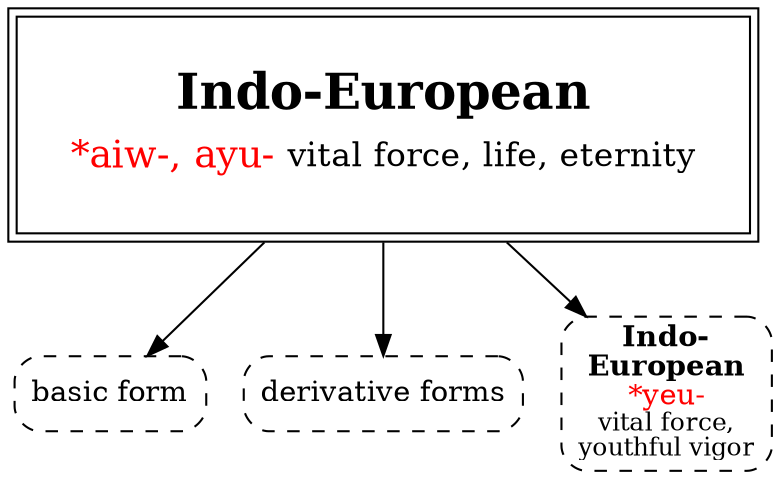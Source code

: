 strict digraph {
/* sources: AHD */
node [shape=none]

aiwIE [label=<<table border="0"><tr><td colspan="2"><font point-size="24"><b>Indo-European</b></font></td></tr><tr><td><font point-size="18" color="red">*aiw-, ayu-</font></td><td><font point-size="16">vital force, life, eternity</font></td></tr></table>> tooltip="Indo-European \"*aiw-, ayu-\" vital force, life, eternity" shape=box peripheries=2 margin=.3]

aiw1 [label=<basic form> shape=box style="dashed,rounded" URL="aiw-life1.svg" tooltip=""]
aiw2 [label=<derivative forms> shape=box style="dashed,rounded" URL="aiw-life2.svg" tooltip=""]

yeuIE [label=<<b>Indo-<br/>European</b><br/><font color="red">*yeu-</font><br/><font point-size="12">vital force,<br/>youthful vigor</font>> shape=box style="dashed,rounded" URL="yeu-youth.svg"]
aiwIE -> { yeuIE aiw1 aiw2 }

}
